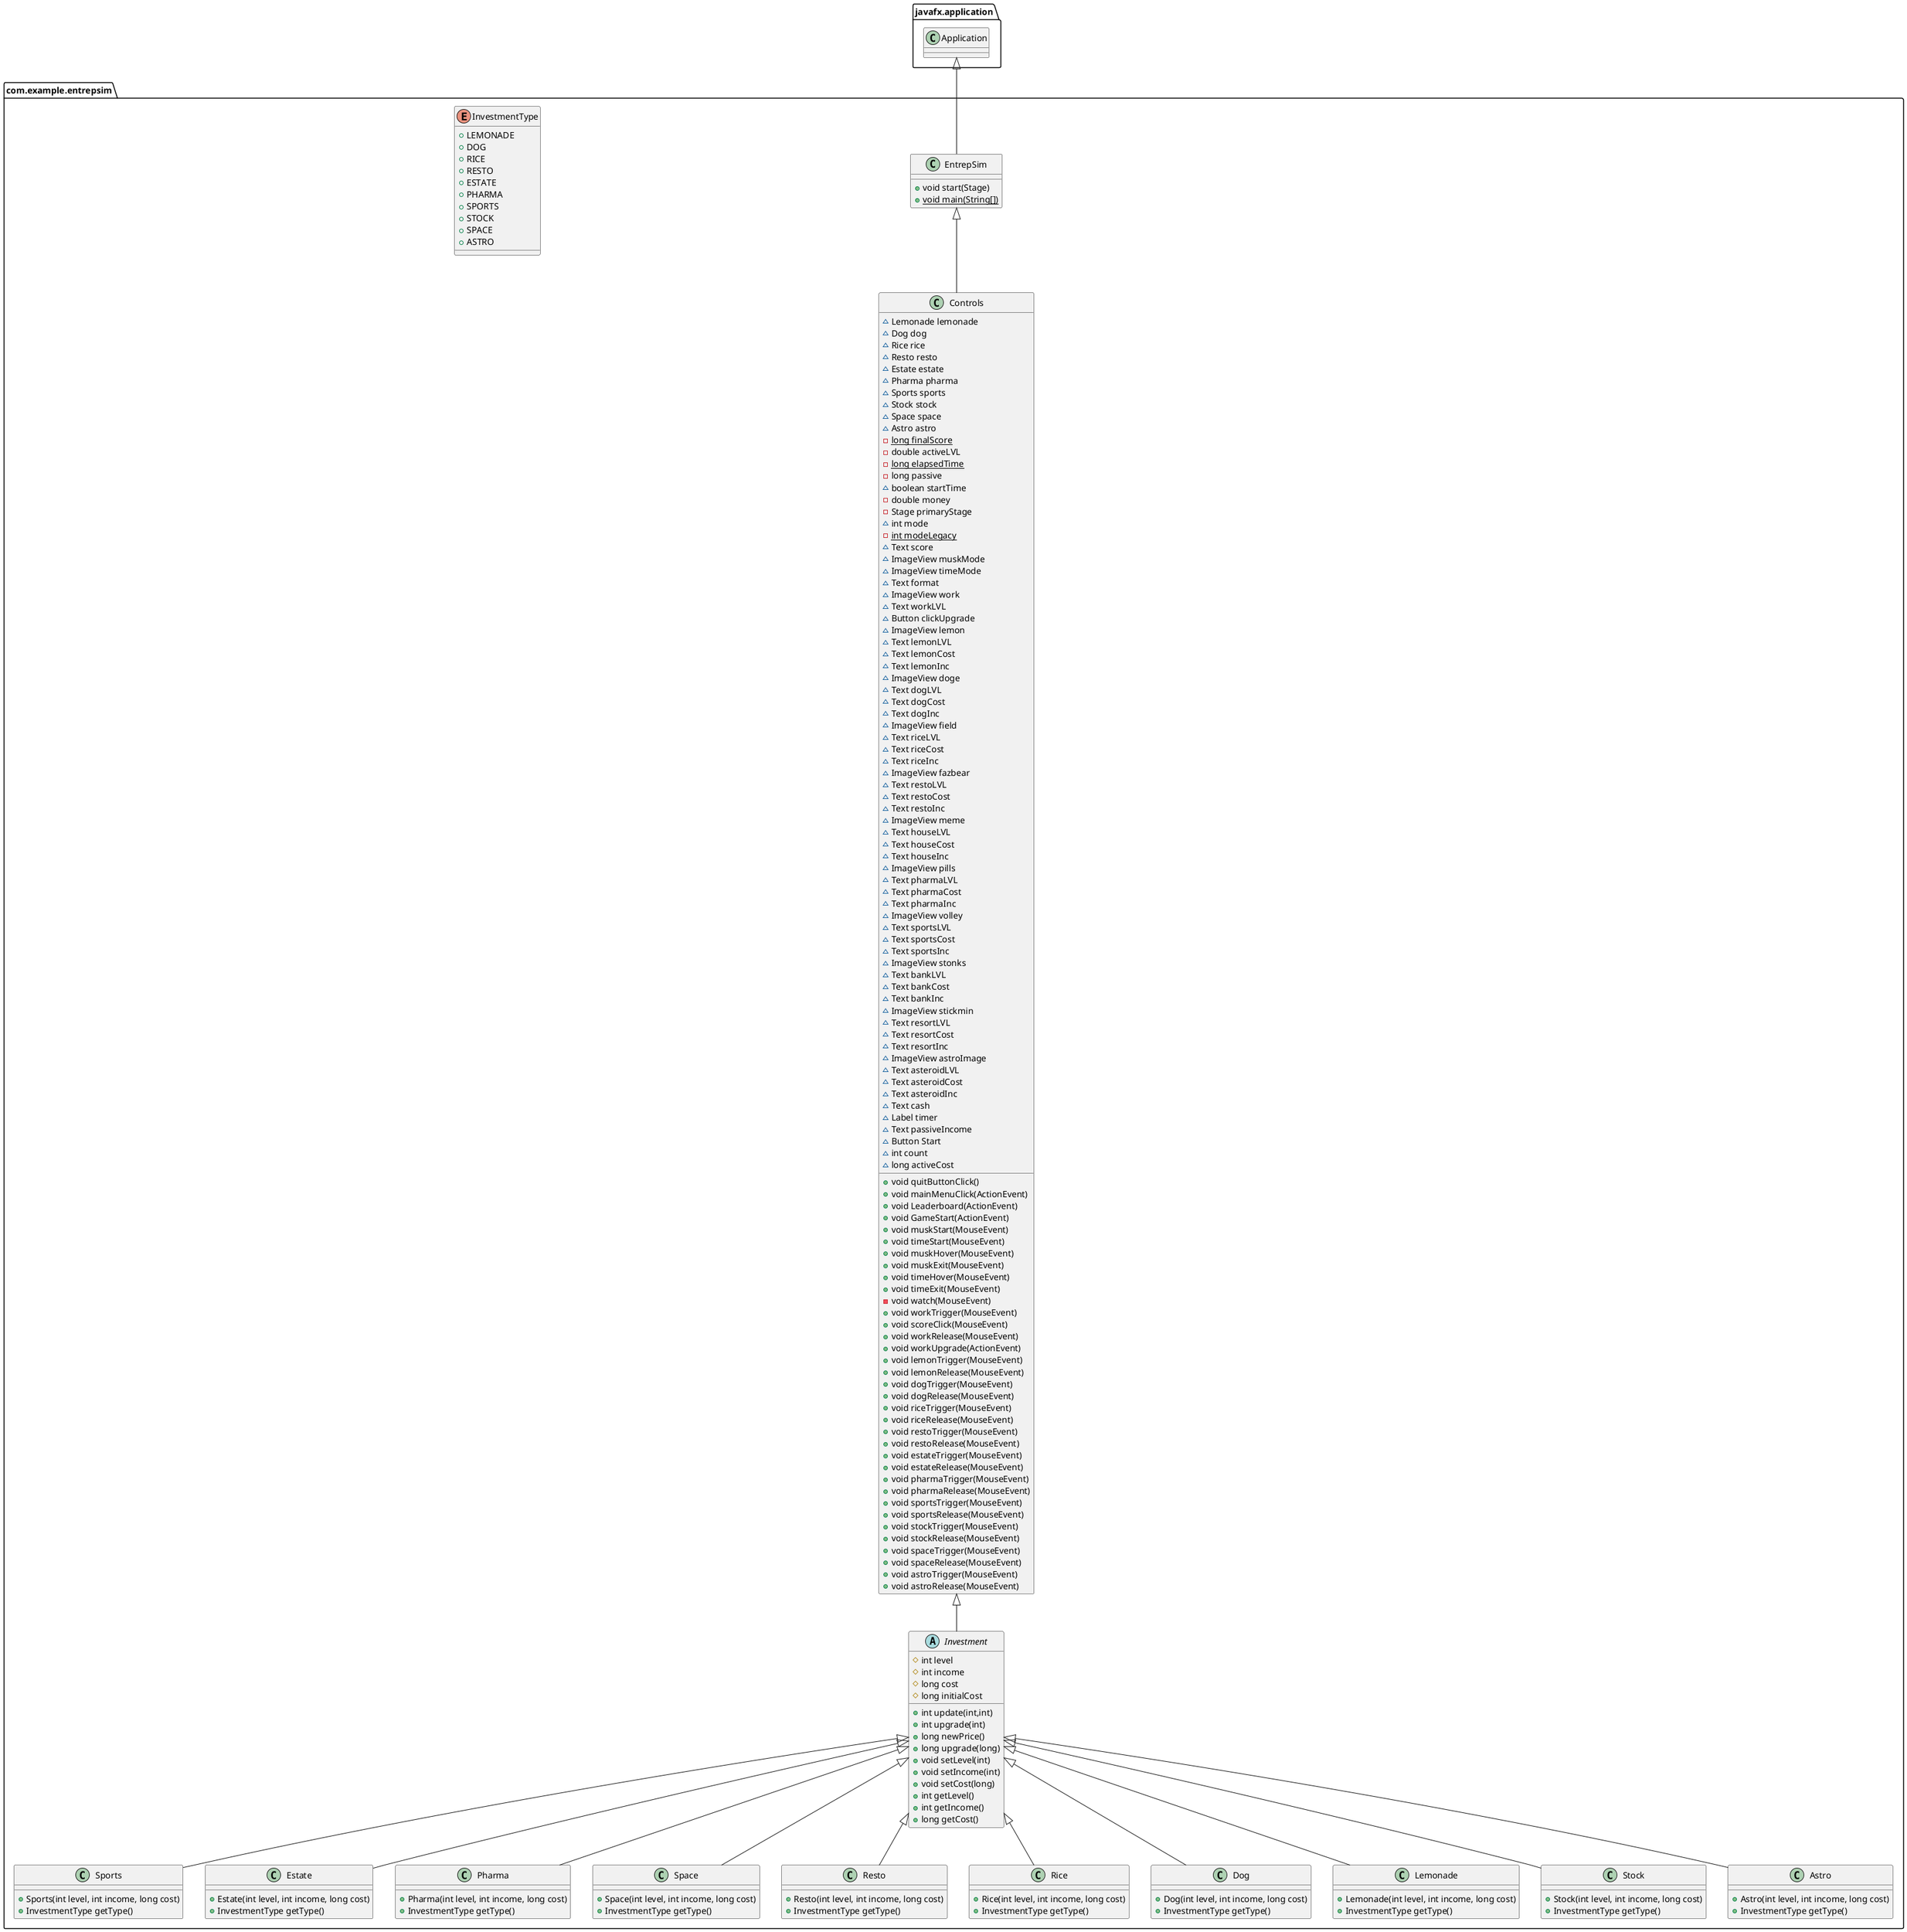 @startuml
set separator ::
package com.example.entrepsim{
class Controls {
~ Lemonade lemonade
~ Dog dog
~ Rice rice
~ Resto resto
~ Estate estate
~ Pharma pharma
~ Sports sports
~ Stock stock
~ Space space
~ Astro astro
- {static} long finalScore
- double activeLVL
- {static} long elapsedTime
- long passive
~ boolean startTime
- double money
- Stage primaryStage
~ int mode
- {static} int modeLegacy
~ Text score
~ ImageView muskMode
~ ImageView timeMode
~ Text format
~ ImageView work
~ Text workLVL
~ Button clickUpgrade
~ ImageView lemon
~ Text lemonLVL
~ Text lemonCost
~ Text lemonInc
~ ImageView doge
~ Text dogLVL
~ Text dogCost
~ Text dogInc
~ ImageView field
~ Text riceLVL
~ Text riceCost
~ Text riceInc
~ ImageView fazbear
~ Text restoLVL
~ Text restoCost
~ Text restoInc
~ ImageView meme
~ Text houseLVL
~ Text houseCost
~ Text houseInc
~ ImageView pills
~ Text pharmaLVL
~ Text pharmaCost
~ Text pharmaInc
~ ImageView volley
~ Text sportsLVL
~ Text sportsCost
~ Text sportsInc
~ ImageView stonks
~ Text bankLVL
~ Text bankCost
~ Text bankInc
~ ImageView stickmin
~ Text resortLVL
~ Text resortCost
~ Text resortInc
~ ImageView astroImage
~ Text asteroidLVL
~ Text asteroidCost
~ Text asteroidInc
~ Text cash
~ Label timer
~ Text passiveIncome
~ Button Start
~ int count
~ long activeCost
+ void quitButtonClick()
+ void mainMenuClick(ActionEvent)
+ void Leaderboard(ActionEvent)
+ void GameStart(ActionEvent)
+ void muskStart(MouseEvent)
+ void timeStart(MouseEvent)
+ void muskHover(MouseEvent)
+ void muskExit(MouseEvent)
+ void timeHover(MouseEvent)
+ void timeExit(MouseEvent)
- void watch(MouseEvent)
+ void workTrigger(MouseEvent)
+ void scoreClick(MouseEvent)
+ void workRelease(MouseEvent)
+ void workUpgrade(ActionEvent)
+ void lemonTrigger(MouseEvent)
+ void lemonRelease(MouseEvent)
+ void dogTrigger(MouseEvent)
+ void dogRelease(MouseEvent)
+ void riceTrigger(MouseEvent)
+ void riceRelease(MouseEvent)
+ void restoTrigger(MouseEvent)
+ void restoRelease(MouseEvent)
+ void estateTrigger(MouseEvent)
+ void estateRelease(MouseEvent)
+ void pharmaTrigger(MouseEvent)
+ void pharmaRelease(MouseEvent)
+ void sportsTrigger(MouseEvent)
+ void sportsRelease(MouseEvent)
+ void stockTrigger(MouseEvent)
+ void stockRelease(MouseEvent)
+ void spaceTrigger(MouseEvent)
+ void spaceRelease(MouseEvent)
+ void astroTrigger(MouseEvent)
+ void astroRelease(MouseEvent)
}
class EntrepSim {
+ void start(Stage)
+ {static} void main(String[])
}
class Sports {
+ Sports(int level, int income, long cost)
+ InvestmentType getType()
}
class Estate {
+ Estate(int level, int income, long cost)
+ InvestmentType getType()
}
class Pharma {
+ Pharma(int level, int income, long cost)
+ InvestmentType getType()
}
enum InvestmentType {
+  LEMONADE
+  DOG
+  RICE
+  RESTO
+  ESTATE
+  PHARMA
+  SPORTS
+  STOCK
+  SPACE
+  ASTRO
}
class Space {
+ Space(int level, int income, long cost)
+ InvestmentType getType()
}
class Resto {
+ Resto(int level, int income, long cost)
+ InvestmentType getType()
}
class Rice {
+ Rice(int level, int income, long cost)
+ InvestmentType getType()
}
abstract class Investment {
# int level
# int income
# long cost
# long initialCost
+ int update(int,int)
+ int upgrade(int)
+ long newPrice()
+ long upgrade(long)
+ void setLevel(int)
+ void setIncome(int)
+ void setCost(long)
+ int getLevel()
+ int getIncome()
+ long getCost()
}
class Dog {
+ Dog(int level, int income, long cost)
+ InvestmentType getType()
}
class Lemonade {
+ Lemonade(int level, int income, long cost)
+ InvestmentType getType()
}
class Stock {
+ Stock(int level, int income, long cost)
+ InvestmentType getType()
}
class Astro {
+ Astro(int level, int income, long cost)
+ InvestmentType getType()
}
}
package javafx.application{
class Application{}
}
Application <|-- EntrepSim
Controls <|-- Investment
EntrepSim <|-- Controls
Investment <|-- Sports
Investment <|-- Estate
Investment <|-- Pharma
Investment <|-- Space
Investment <|-- Resto
Investment <|-- Rice
Investment <|-- Dog
Investment <|-- Lemonade
Investment <|-- Stock
Investment <|-- Astro
@enduml